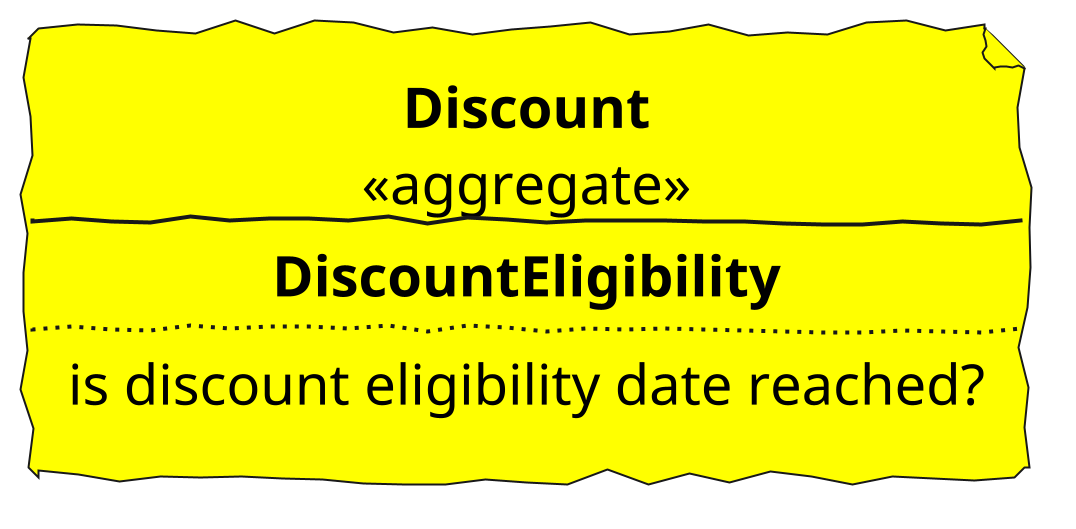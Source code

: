 @startuml
!include <tupadr3/common>
!include <tupadr3/font-awesome-5/clock>
!include <tupadr3/font-awesome-5/calendar_alt>
!include <tupadr3/font-awesome-5/gripfire>

skinparam defaultFontName Purisa
skinparam handwritten true
skinparam backgroundcolor transparent

skinparam defaultTextAlignment center


scale 2200*2480


file Discount2 #Yellow [
    **Discount**
    <<aggregate>>
---
    **DiscountEligibility**
....
   is discount eligibility date reached?
]


@enduml
